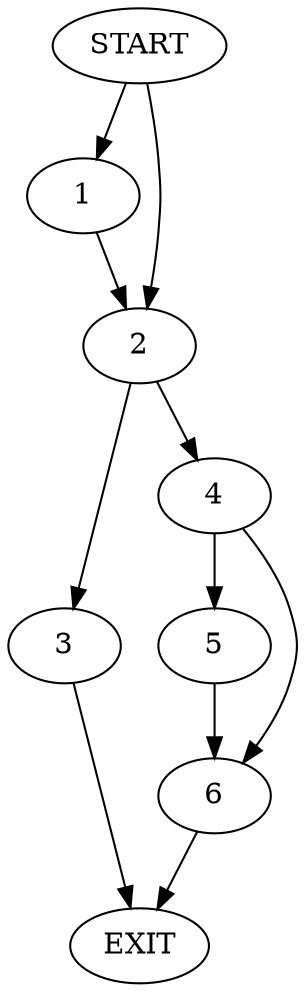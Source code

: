 digraph { 
0 [label="START"];
1;
2;
3;
4;
5;
6;
7[label="EXIT"];
0 -> 2;
0 -> 1;
1 -> 2;
2 -> 4;
2 -> 3;
3 -> 7;
4 -> 5;
4 -> 6;
5 -> 6;
6 -> 7;
}